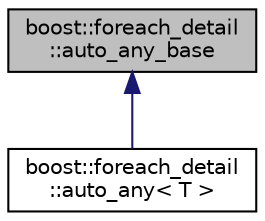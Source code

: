 digraph "boost::foreach_detail::auto_any_base"
{
  edge [fontname="Helvetica",fontsize="10",labelfontname="Helvetica",labelfontsize="10"];
  node [fontname="Helvetica",fontsize="10",shape=record];
  Node1 [label="boost::foreach_detail\l::auto_any_base",height=0.2,width=0.4,color="black", fillcolor="grey75", style="filled", fontcolor="black"];
  Node1 -> Node2 [dir="back",color="midnightblue",fontsize="10",style="solid",fontname="Helvetica"];
  Node2 [label="boost::foreach_detail\l::auto_any\< T \>",height=0.2,width=0.4,color="black", fillcolor="white", style="filled",URL="$structboost_1_1foreach__detail_1_1auto__any.html"];
}
